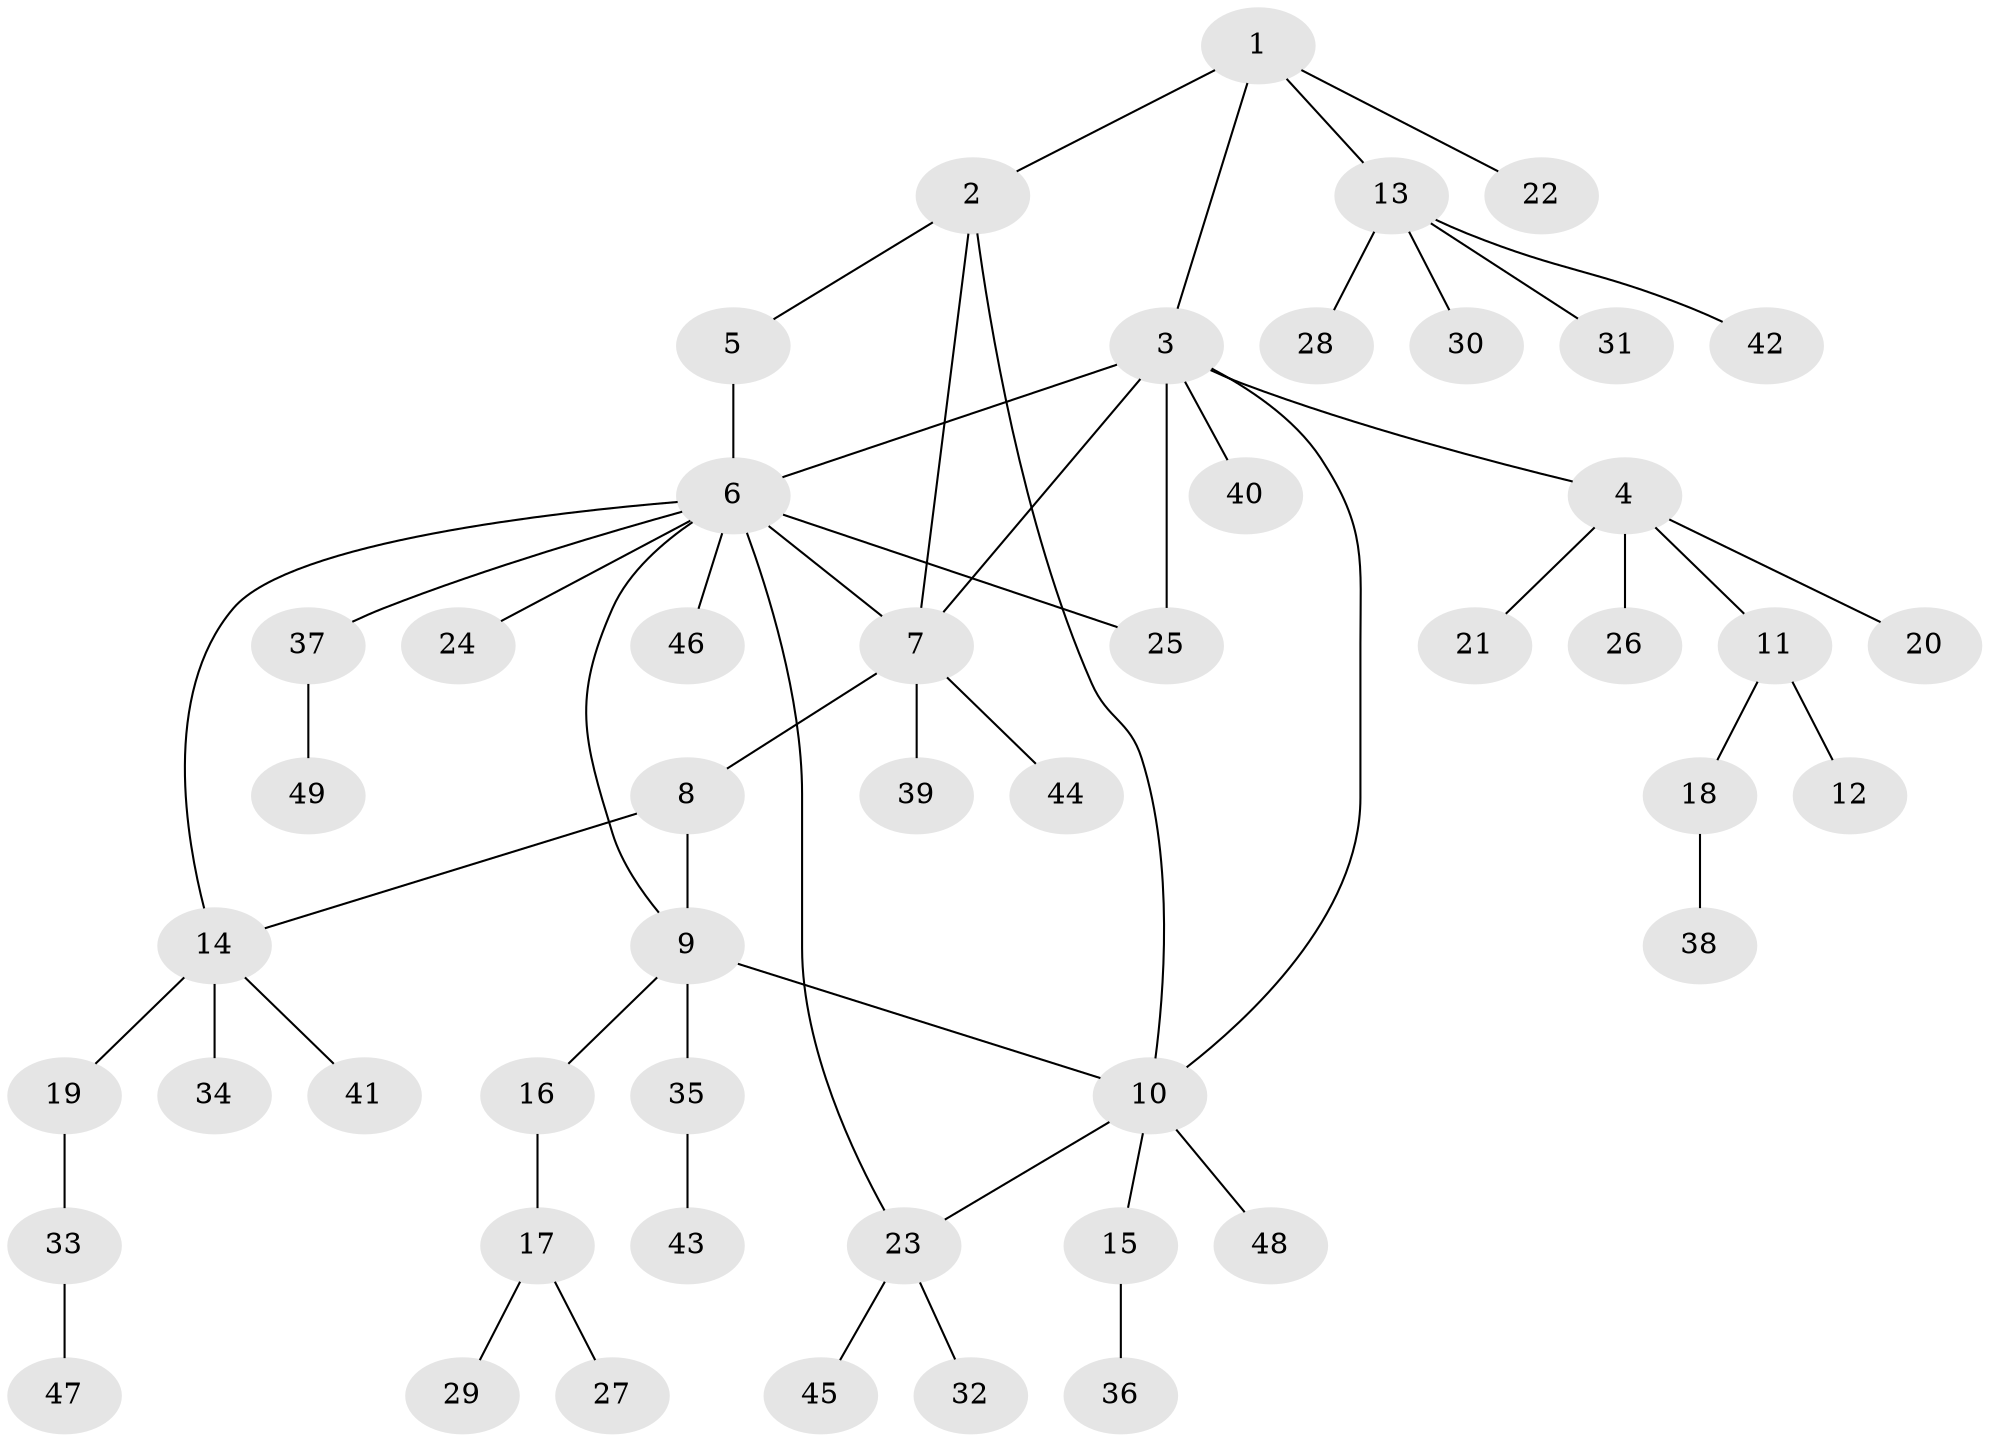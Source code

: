 // Generated by graph-tools (version 1.1) at 2025/37/03/09/25 02:37:13]
// undirected, 49 vertices, 57 edges
graph export_dot {
graph [start="1"]
  node [color=gray90,style=filled];
  1;
  2;
  3;
  4;
  5;
  6;
  7;
  8;
  9;
  10;
  11;
  12;
  13;
  14;
  15;
  16;
  17;
  18;
  19;
  20;
  21;
  22;
  23;
  24;
  25;
  26;
  27;
  28;
  29;
  30;
  31;
  32;
  33;
  34;
  35;
  36;
  37;
  38;
  39;
  40;
  41;
  42;
  43;
  44;
  45;
  46;
  47;
  48;
  49;
  1 -- 2;
  1 -- 3;
  1 -- 13;
  1 -- 22;
  2 -- 5;
  2 -- 7;
  2 -- 10;
  3 -- 4;
  3 -- 6;
  3 -- 7;
  3 -- 10;
  3 -- 25;
  3 -- 40;
  4 -- 11;
  4 -- 20;
  4 -- 21;
  4 -- 26;
  5 -- 6;
  6 -- 7;
  6 -- 9;
  6 -- 14;
  6 -- 23;
  6 -- 24;
  6 -- 25;
  6 -- 37;
  6 -- 46;
  7 -- 8;
  7 -- 39;
  7 -- 44;
  8 -- 9;
  8 -- 14;
  9 -- 10;
  9 -- 16;
  9 -- 35;
  10 -- 15;
  10 -- 23;
  10 -- 48;
  11 -- 12;
  11 -- 18;
  13 -- 28;
  13 -- 30;
  13 -- 31;
  13 -- 42;
  14 -- 19;
  14 -- 34;
  14 -- 41;
  15 -- 36;
  16 -- 17;
  17 -- 27;
  17 -- 29;
  18 -- 38;
  19 -- 33;
  23 -- 32;
  23 -- 45;
  33 -- 47;
  35 -- 43;
  37 -- 49;
}
